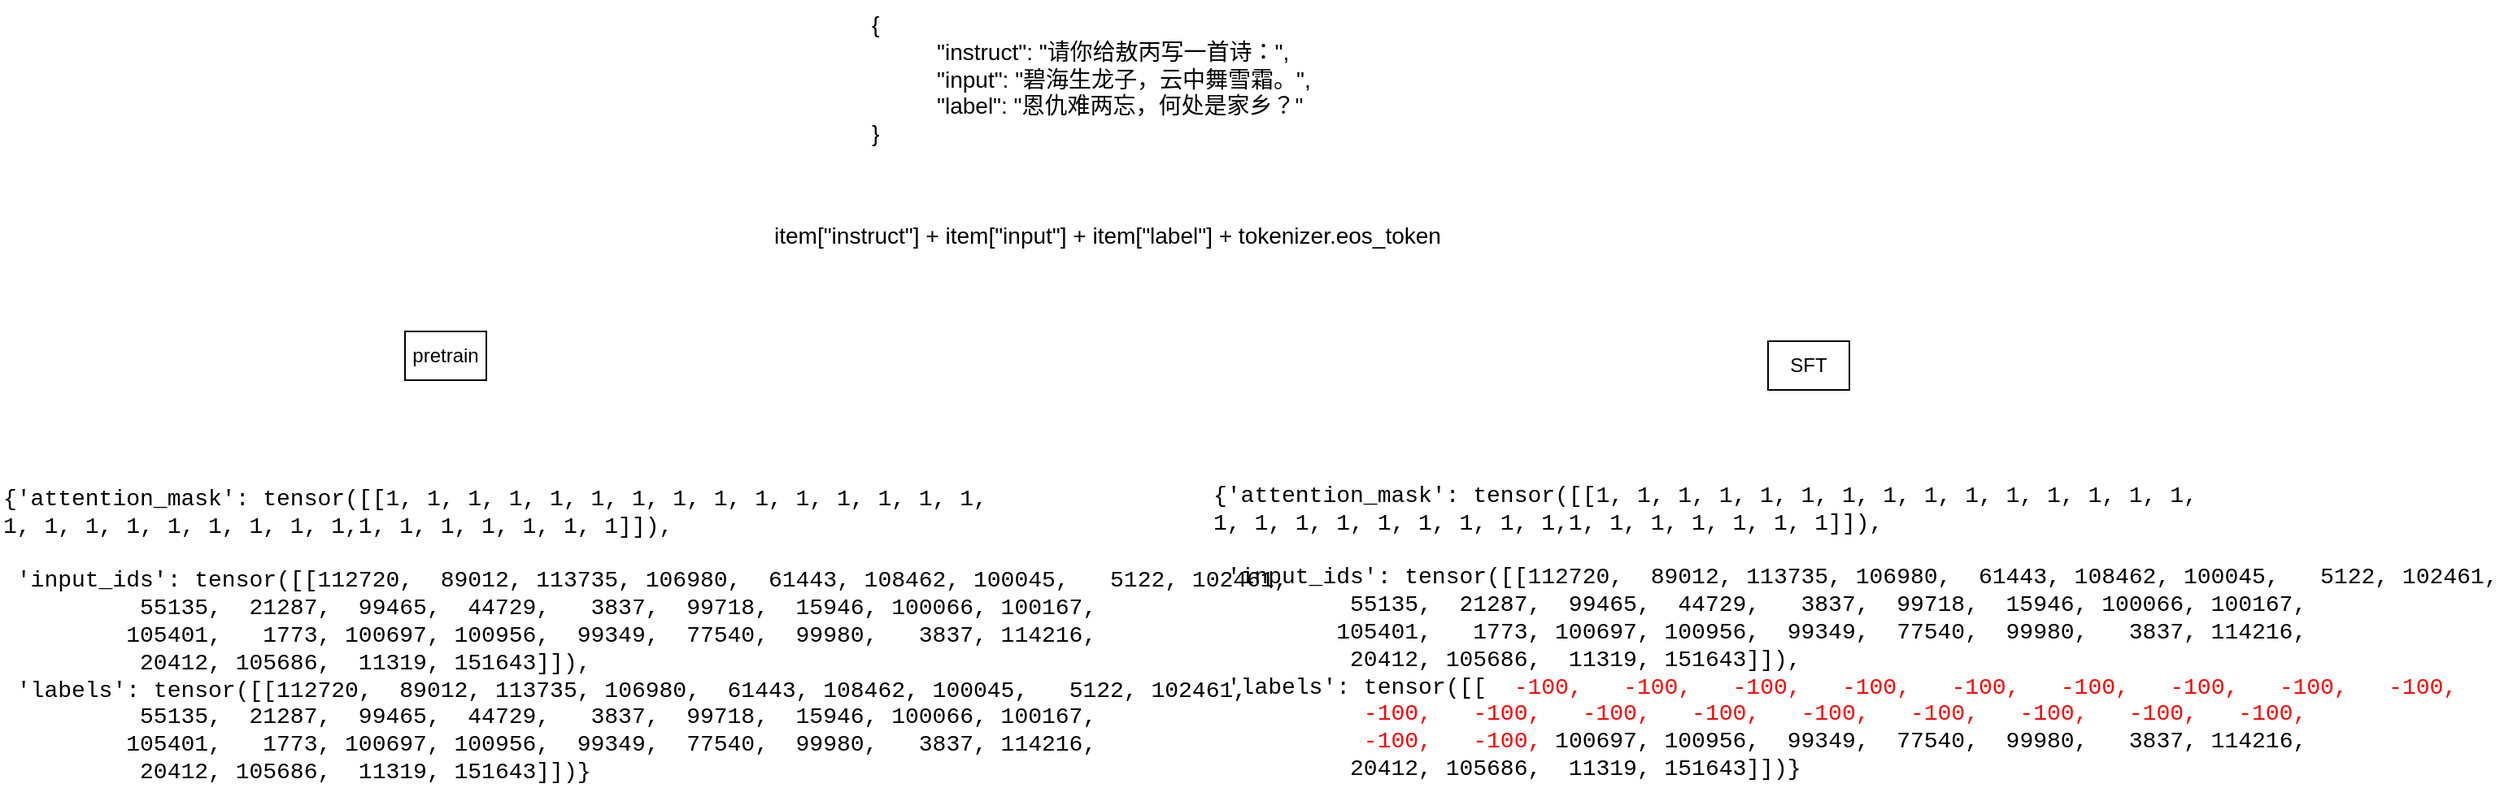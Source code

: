 <mxfile version="26.0.15">
  <diagram name="第 1 页" id="OUSfcp7HQERARZKGj-KC">
    <mxGraphModel dx="2128" dy="997" grid="0" gridSize="10" guides="1" tooltips="1" connect="1" arrows="1" fold="1" page="0" pageScale="1" pageWidth="827" pageHeight="1169" math="0" shadow="0">
      <root>
        <mxCell id="0" />
        <mxCell id="1" parent="0" />
        <mxCell id="MdpVlPcpCCqc1oUnqA30-2" value="&lt;font style=&quot;font-size: 14px;&quot;&gt;{&lt;br&gt;&lt;/font&gt;&lt;blockquote style=&quot;margin: 0 0 0 40px; border: none; padding: 0px;&quot;&gt;&lt;font style=&quot;font-size: 14px;&quot;&gt;&quot;instruct&quot;: &quot;请你给敖丙写一首诗：&quot;,&lt;br&gt;&lt;/font&gt;&lt;font style=&quot;font-size: 14px;&quot;&gt;&quot;input&quot;: &quot;碧海生龙子，云中舞雪霜。&quot;,&lt;br&gt;&lt;/font&gt;&lt;font style=&quot;font-size: 14px;&quot;&gt;&quot;label&quot;: &quot;恩仇难两忘，何处是家乡？&quot;&lt;/font&gt;&lt;/blockquote&gt;&lt;font style=&quot;font-size: 14px;&quot;&gt;}&lt;/font&gt;" style="text;whiteSpace=wrap;html=1;" vertex="1" parent="1">
          <mxGeometry x="283" y="168" width="294" height="107" as="geometry" />
        </mxCell>
        <mxCell id="MdpVlPcpCCqc1oUnqA30-4" value="pretrain" style="rounded=0;whiteSpace=wrap;html=1;" vertex="1" parent="1">
          <mxGeometry x="-2" y="372" width="50" height="30" as="geometry" />
        </mxCell>
        <mxCell id="MdpVlPcpCCqc1oUnqA30-5" value="SFT" style="rounded=0;whiteSpace=wrap;html=1;" vertex="1" parent="1">
          <mxGeometry x="836" y="378" width="50" height="30" as="geometry" />
        </mxCell>
        <mxCell id="MdpVlPcpCCqc1oUnqA30-6" value="&lt;span style=&quot;font-family: Consolas, &amp;quot;Courier New&amp;quot;, monospace; font-size: 14px; white-space: pre;&quot;&gt;&lt;font&gt;{&#39;attention_mask&#39;: tensor([[1, 1, 1, 1, 1, 1, 1, 1, 1, 1, 1, 1, 1, 1, 1, &lt;/font&gt;&lt;/span&gt;&lt;div&gt;&lt;font&gt;&lt;span style=&quot;font-family: Consolas, &amp;quot;Courier New&amp;quot;, monospace; font-size: 14px; white-space: pre;&quot;&gt;1, 1, 1, 1, 1, 1, 1, 1, 1,1, 1, 1, 1, 1, 1, 1]]),&lt;br&gt;&lt;/span&gt;&lt;span style=&quot;font-family: Consolas, &amp;quot;Courier New&amp;quot;, monospace; font-size: 14px; white-space: pre;&quot;&gt;         &lt;br&gt;&lt;/span&gt;&lt;span style=&quot;font-family: Consolas, &amp;quot;Courier New&amp;quot;, monospace; font-size: 14px; white-space: pre;&quot;&gt; &#39;input_ids&#39;: tensor([[112720,  89012, 113735, 106980,  61443, 108462, 100045,   5122, 102461,&lt;br&gt;&lt;/span&gt;&lt;span style=&quot;font-family: Consolas, &amp;quot;Courier New&amp;quot;, monospace; font-size: 14px; white-space: pre;&quot;&gt;          55135,  21287,  99465,  44729,   3837,  99718,  15946, 100066, 100167,&lt;br&gt;&lt;/span&gt;&lt;span style=&quot;font-family: Consolas, &amp;quot;Courier New&amp;quot;, monospace; font-size: 14px; white-space: pre;&quot;&gt;         105401,   1773, 100697, 100956,  99349,  77540,  99980,   3837, 114216,&lt;br&gt;&lt;/span&gt;&lt;span style=&quot;font-family: Consolas, &amp;quot;Courier New&amp;quot;, monospace; font-size: 14px; white-space: pre;&quot;&gt;          20412, 105686,  11319, 151643]]),&lt;br&gt;&lt;/span&gt;&lt;span style=&quot;font-family: Consolas, &amp;quot;Courier New&amp;quot;, monospace; font-size: 14px; white-space: pre;&quot;&gt; &#39;labels&#39;: tensor([[  &lt;font style=&quot;color: rgb(255, 0, 0);&quot;&gt;-100,   -100,   -100,   -100,   -100,   -100,   -100,   -100,   -100,&lt;br&gt;&lt;/font&gt;&lt;/span&gt;&lt;span style=&quot;font-family: Consolas, &amp;quot;Courier New&amp;quot;, monospace; font-size: 14px; white-space: pre;&quot;&gt;&lt;font style=&quot;color: rgb(255, 0, 0);&quot;&gt;           -100,   -100,   -100,   -100,   -100,   -100,   -100,   -100,   -100,&lt;br&gt;&lt;/font&gt;&lt;/span&gt;&lt;span style=&quot;font-family: Consolas, &amp;quot;Courier New&amp;quot;, monospace; font-size: 14px; white-space: pre;&quot;&gt;&lt;font style=&quot;color: rgb(255, 0, 0);&quot;&gt;           -100,   -100,&lt;/font&gt; 100697, 100956,  99349,  77540,  99980,   3837, 114216,&lt;br&gt;&lt;/span&gt;&lt;span style=&quot;font-family: Consolas, &amp;quot;Courier New&amp;quot;, monospace; font-size: 14px; white-space: pre;&quot;&gt;          20412, 105686,  11319, 151643]])}&lt;/span&gt;&lt;/font&gt;&lt;/div&gt;" style="text;whiteSpace=wrap;html=1;" vertex="1" parent="1">
          <mxGeometry x="493" y="458" width="790" height="200" as="geometry" />
        </mxCell>
        <mxCell id="MdpVlPcpCCqc1oUnqA30-7" value="&lt;span style=&quot;font-family: Consolas, &amp;quot;Courier New&amp;quot;, monospace; font-size: 14px; white-space: pre;&quot;&gt;&lt;font&gt;{&#39;attention_mask&#39;: tensor([[1, 1, 1, 1, 1, 1, 1, 1, 1, 1, 1, 1, 1, 1, 1, &lt;/font&gt;&lt;/span&gt;&lt;div&gt;&lt;font&gt;&lt;span style=&quot;font-family: Consolas, &amp;quot;Courier New&amp;quot;, monospace; font-size: 14px; white-space: pre;&quot;&gt;1, 1, 1, 1, 1, 1, 1, 1, 1,1, 1, 1, 1, 1, 1, 1]]),&lt;br&gt;&lt;/span&gt;&lt;span style=&quot;font-family: Consolas, &amp;quot;Courier New&amp;quot;, monospace; font-size: 14px; white-space: pre;&quot;&gt;         &lt;br&gt;&lt;/span&gt;&lt;span style=&quot;font-family: Consolas, &amp;quot;Courier New&amp;quot;, monospace; font-size: 14px; white-space: pre;&quot;&gt; &#39;input_ids&#39;: tensor([[112720,  89012, 113735, 106980,  61443, 108462, 100045,   5122, 102461,&lt;br&gt;&lt;/span&gt;&lt;span style=&quot;font-family: Consolas, &amp;quot;Courier New&amp;quot;, monospace; font-size: 14px; white-space: pre;&quot;&gt;          55135,  21287,  99465,  44729,   3837,  99718,  15946, 100066, 100167,&lt;br&gt;&lt;/span&gt;&lt;span style=&quot;font-family: Consolas, &amp;quot;Courier New&amp;quot;, monospace; font-size: 14px; white-space: pre;&quot;&gt;         105401,   1773, 100697, 100956,  99349,  77540,  99980,   3837, 114216,&lt;br&gt;&lt;/span&gt;&lt;span style=&quot;font-family: Consolas, &amp;quot;Courier New&amp;quot;, monospace; font-size: 14px; white-space: pre;&quot;&gt;          20412, 105686,  11319, 151643]]),&lt;br&gt;&lt;/span&gt;&lt;span style=&quot;font-family: Consolas, &amp;quot;Courier New&amp;quot;, monospace; font-size: 14px; white-space: pre;&quot;&gt; &#39;labels&#39;: &lt;/span&gt;&lt;span style=&quot;font-family: Consolas, &amp;quot;Courier New&amp;quot;, monospace; font-size: 14px; white-space: pre;&quot;&gt;tensor([[112720,  89012, 113735, 106980,  61443, 108462, 100045,   5122, 102461,&lt;br&gt;&lt;/span&gt;&lt;span style=&quot;font-family: Consolas, &amp;quot;Courier New&amp;quot;, monospace; font-size: 14px; white-space: pre;&quot;&gt;          55135,  21287,  99465,  44729,   3837,  99718,  15946, 100066, 100167,&lt;br&gt;&lt;/span&gt;&lt;span style=&quot;font-family: Consolas, &amp;quot;Courier New&amp;quot;, monospace; font-size: 14px; white-space: pre;&quot;&gt;         105401,   1773, 100697, 100956,  99349,  77540,  99980,   3837, 114216,&lt;br&gt;&lt;/span&gt;&lt;span style=&quot;font-family: Consolas, &amp;quot;Courier New&amp;quot;, monospace; font-size: 14px; white-space: pre;&quot;&gt;          20412, 105686,  11319, 151643]])&lt;/span&gt;&lt;span style=&quot;font-family: Consolas, &amp;quot;Courier New&amp;quot;, monospace; font-size: 14px; white-space: pre;&quot;&gt;}&lt;/span&gt;&lt;/font&gt;&lt;/div&gt;" style="text;whiteSpace=wrap;html=1;" vertex="1" parent="1">
          <mxGeometry x="-251" y="460" width="790" height="200" as="geometry" />
        </mxCell>
        <mxCell id="MdpVlPcpCCqc1oUnqA30-8" value="&lt;div style=&quot;color: #d4d4d4;background-color: #1e1e1e;font-family: Consolas, &#39;Courier New&#39;, monospace;font-weight: normal;font-size: 14px;line-height: 19px;white-space: pre;&quot;&gt;&lt;br&gt;&lt;/div&gt;" style="text;whiteSpace=wrap;html=1;" vertex="1" parent="1">
          <mxGeometry x="157" y="298" width="560" height="40" as="geometry" />
        </mxCell>
        <mxCell id="MdpVlPcpCCqc1oUnqA30-9" value="&lt;font style=&quot;font-size: 14px;&quot;&gt;item[&quot;instruct&quot;] + item[&quot;input&quot;] + item[&quot;label&quot;] + tokenizer.eos_token&lt;/font&gt;" style="text;whiteSpace=wrap;html=1;" vertex="1" parent="1">
          <mxGeometry x="223" y="298" width="588" height="40" as="geometry" />
        </mxCell>
      </root>
    </mxGraphModel>
  </diagram>
</mxfile>
